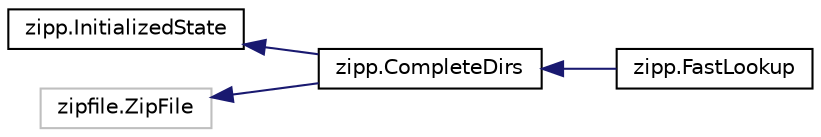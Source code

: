 digraph "Graphical Class Hierarchy"
{
 // LATEX_PDF_SIZE
  edge [fontname="Helvetica",fontsize="10",labelfontname="Helvetica",labelfontsize="10"];
  node [fontname="Helvetica",fontsize="10",shape=record];
  rankdir="LR";
  Node0 [label="zipp.InitializedState",height=0.2,width=0.4,color="black", fillcolor="white", style="filled",URL="$classzipp_1_1InitializedState.html",tooltip=" "];
  Node0 -> Node1 [dir="back",color="midnightblue",fontsize="10",style="solid",fontname="Helvetica"];
  Node1 [label="zipp.CompleteDirs",height=0.2,width=0.4,color="black", fillcolor="white", style="filled",URL="$classzipp_1_1CompleteDirs.html",tooltip=" "];
  Node1 -> Node2 [dir="back",color="midnightblue",fontsize="10",style="solid",fontname="Helvetica"];
  Node2 [label="zipp.FastLookup",height=0.2,width=0.4,color="black", fillcolor="white", style="filled",URL="$classzipp_1_1FastLookup.html",tooltip=" "];
  Node14800 [label="zipfile.ZipFile",height=0.2,width=0.4,color="grey75", fillcolor="white", style="filled",tooltip=" "];
  Node14800 -> Node1 [dir="back",color="midnightblue",fontsize="10",style="solid",fontname="Helvetica"];
}

